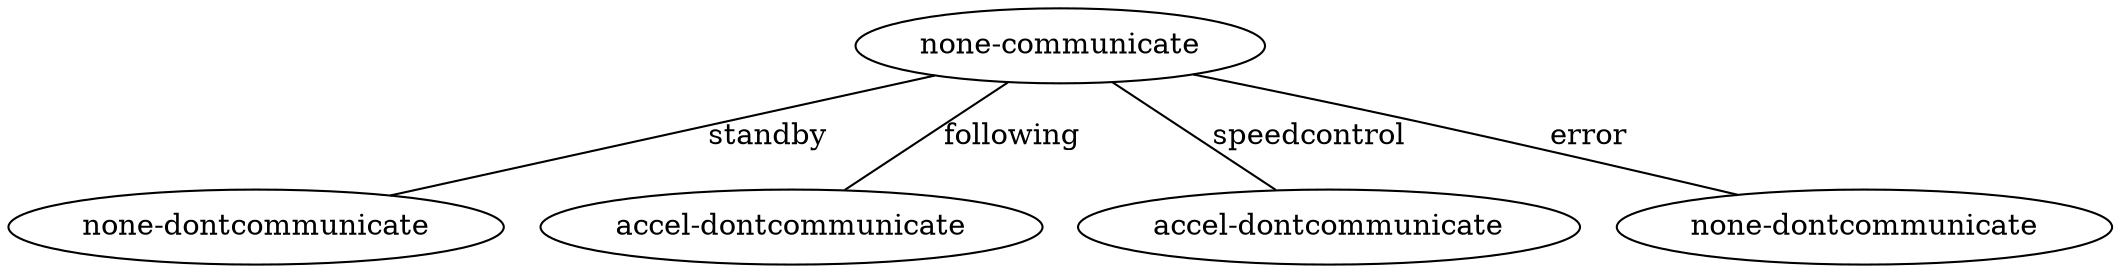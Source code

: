 digraph machine_tree {
edge [dir=none];
node0 [ label = "none-communicate" ];
node1 [ label = "none-dontcommunicate" ];
node2 [ label = "accel-dontcommunicate" ];
node3 [ label = "accel-dontcommunicate" ];
node4 [ label = "none-dontcommunicate" ];
node0 -> node1 [label="standby"];
node0 -> node2 [label="following"];
node0 -> node3 [label="speedcontrol"];
node0 -> node4 [label="error"];
}